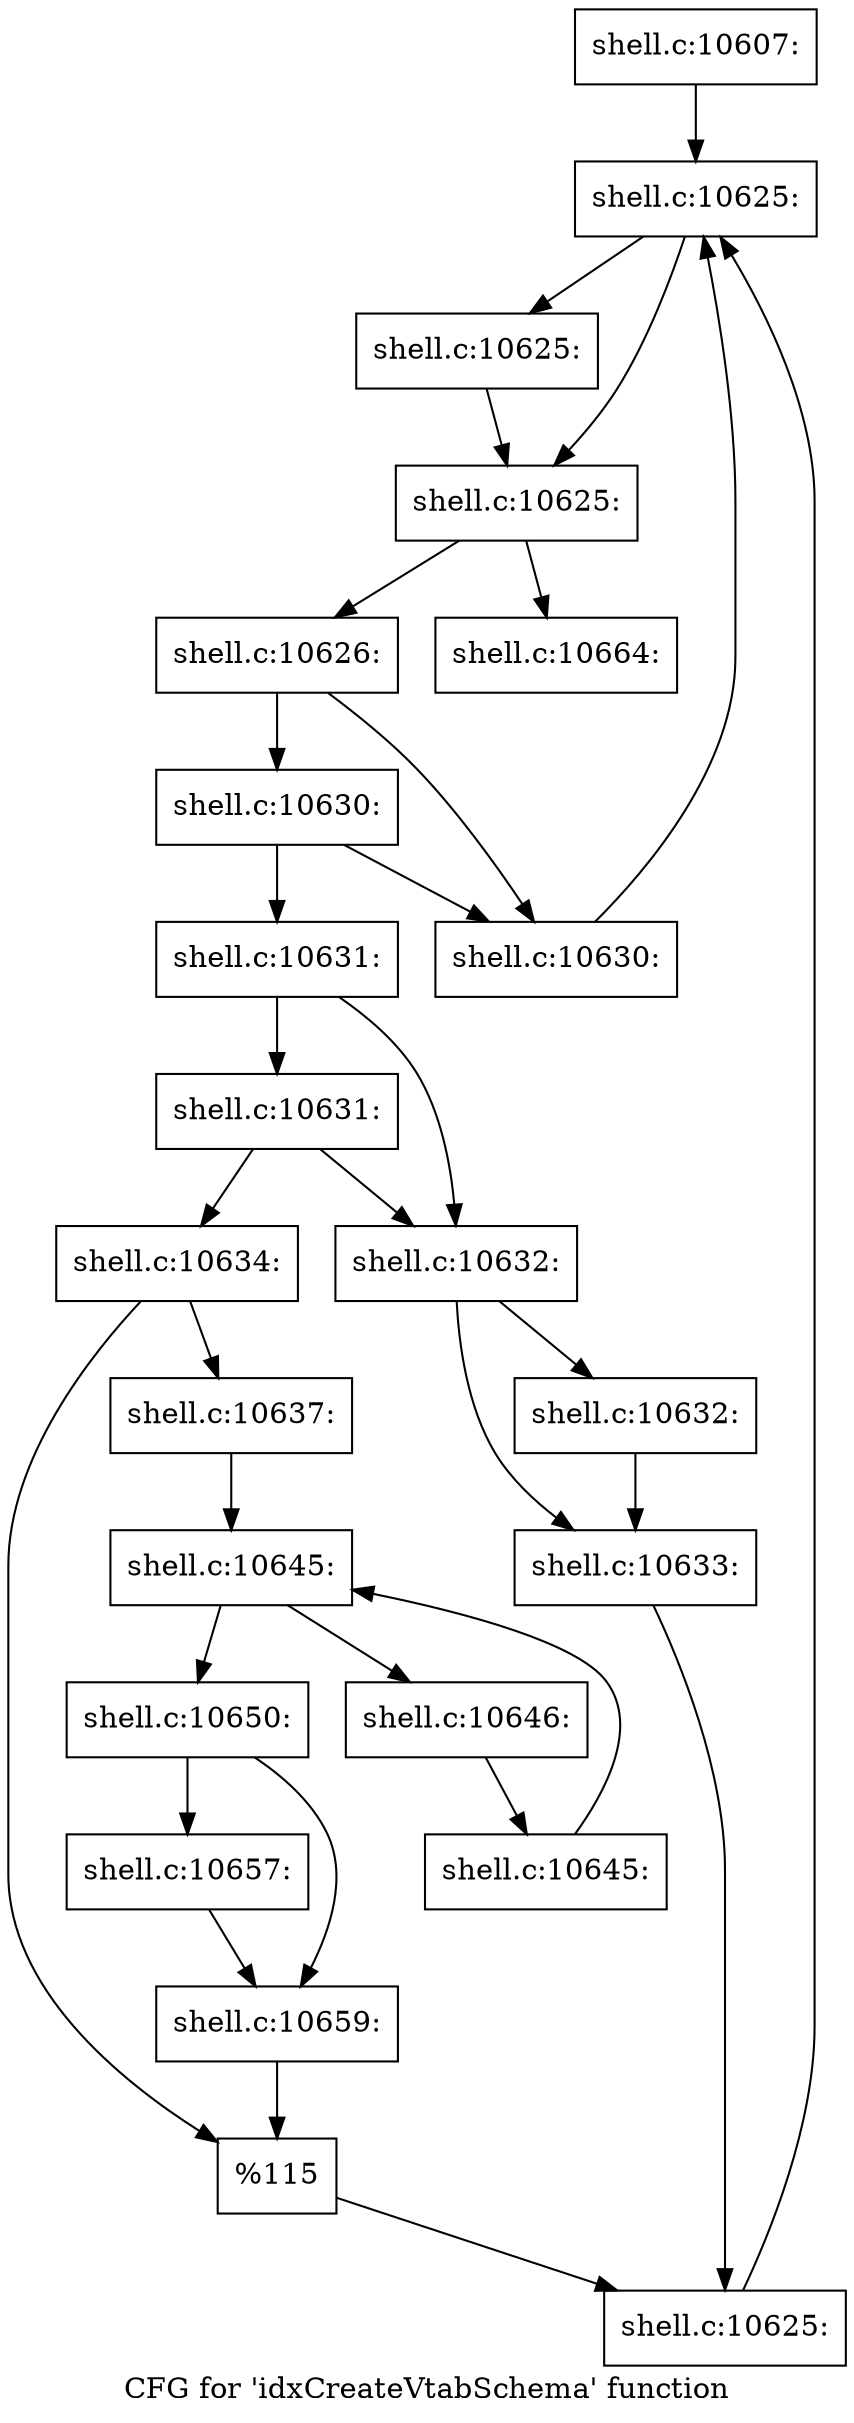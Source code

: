 digraph "CFG for 'idxCreateVtabSchema' function" {
	label="CFG for 'idxCreateVtabSchema' function";

	Node0x560276bf2680 [shape=record,label="{shell.c:10607:}"];
	Node0x560276bf2680 -> Node0x560276bf4940;
	Node0x560276bf4940 [shape=record,label="{shell.c:10625:}"];
	Node0x560276bf4940 -> Node0x560276bf5700;
	Node0x560276bf4940 -> Node0x560276bf56b0;
	Node0x560276bf5700 [shape=record,label="{shell.c:10625:}"];
	Node0x560276bf5700 -> Node0x560276bf56b0;
	Node0x560276bf56b0 [shape=record,label="{shell.c:10625:}"];
	Node0x560276bf56b0 -> Node0x560276bf5bf0;
	Node0x560276bf56b0 -> Node0x560276bf5630;
	Node0x560276bf5bf0 [shape=record,label="{shell.c:10626:}"];
	Node0x560276bf5bf0 -> Node0x560276bf6d00;
	Node0x560276bf5bf0 -> Node0x560276bf6da0;
	Node0x560276bf6da0 [shape=record,label="{shell.c:10630:}"];
	Node0x560276bf6da0 -> Node0x560276bf6d00;
	Node0x560276bf6da0 -> Node0x560276bf6d50;
	Node0x560276bf6d00 [shape=record,label="{shell.c:10630:}"];
	Node0x560276bf6d00 -> Node0x560276bf4940;
	Node0x560276bf6d50 [shape=record,label="{shell.c:10631:}"];
	Node0x560276bf6d50 -> Node0x560276bf7490;
	Node0x560276bf6d50 -> Node0x560276bf7580;
	Node0x560276bf7580 [shape=record,label="{shell.c:10631:}"];
	Node0x560276bf7580 -> Node0x560276bf7490;
	Node0x560276bf7580 -> Node0x560276bf7530;
	Node0x560276bf7490 [shape=record,label="{shell.c:10632:}"];
	Node0x560276bf7490 -> Node0x560276bf7f90;
	Node0x560276bf7490 -> Node0x560276bf7fe0;
	Node0x560276bf7f90 [shape=record,label="{shell.c:10632:}"];
	Node0x560276bf7f90 -> Node0x560276bf7fe0;
	Node0x560276bf7fe0 [shape=record,label="{shell.c:10633:}"];
	Node0x560276bf7fe0 -> Node0x560276bf74e0;
	Node0x560276bf7530 [shape=record,label="{shell.c:10634:}"];
	Node0x560276bf7530 -> Node0x5602762ee9f0;
	Node0x560276bf7530 -> Node0x560276bf92f0;
	Node0x5602762ee9f0 [shape=record,label="{shell.c:10637:}"];
	Node0x5602762ee9f0 -> Node0x560276bfae30;
	Node0x560276bfae30 [shape=record,label="{shell.c:10645:}"];
	Node0x560276bfae30 -> Node0x560276bfb050;
	Node0x560276bfae30 -> Node0x560276bfac80;
	Node0x560276bfb050 [shape=record,label="{shell.c:10646:}"];
	Node0x560276bfb050 -> Node0x560276bfafc0;
	Node0x560276bfafc0 [shape=record,label="{shell.c:10645:}"];
	Node0x560276bfafc0 -> Node0x560276bfae30;
	Node0x560276bfac80 [shape=record,label="{shell.c:10650:}"];
	Node0x560276bfac80 -> Node0x560276742120;
	Node0x560276bfac80 -> Node0x5602767422a0;
	Node0x560276742120 [shape=record,label="{shell.c:10657:}"];
	Node0x560276742120 -> Node0x5602767422a0;
	Node0x5602767422a0 [shape=record,label="{shell.c:10659:}"];
	Node0x5602767422a0 -> Node0x560276bf92f0;
	Node0x560276bf92f0 [shape=record,label="{%115}"];
	Node0x560276bf92f0 -> Node0x560276bf74e0;
	Node0x560276bf74e0 [shape=record,label="{shell.c:10625:}"];
	Node0x560276bf74e0 -> Node0x560276bf4940;
	Node0x560276bf5630 [shape=record,label="{shell.c:10664:}"];
}
